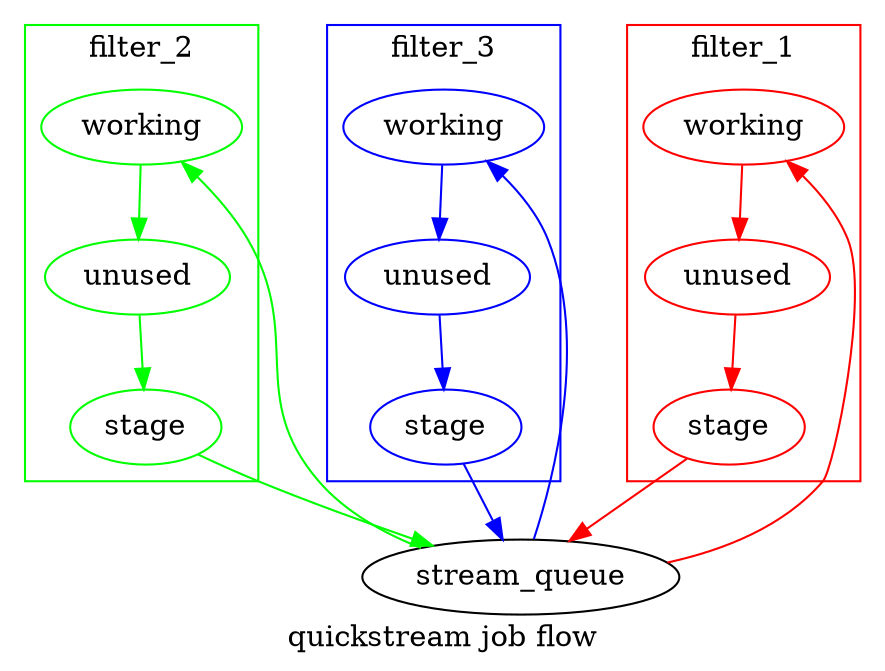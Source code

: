 digraph {

    label="quickstream job flow";

    subgraph cluster_0 {
        label="filter_1";
        color=red;
        filter_1_stage [label="stage", color=red];
        filter_1_unused [label="unused", color=red];
        filter_1_working [label="working", color=red];
    }

    subgraph cluster_1 {
        label="filter_2";
        color=green;
        filter_2_stage [label="stage", color=green];
        filter_2_unused [label="unused", color=green];
        filter_2_working [label="working", color=green];
    }

    subgraph cluster_2 {
        label="filter_3";
        color=blue;
        filter_3_stage [label="stage", color=blue];
        filter_3_unused [label="unused", color=blue];
        filter_3_working [label="working", color=blue];
    }


    filter_1_unused  -> filter_1_stage [color=red];
    filter_1_stage   -> stream_queue [color=red];
    stream_queue     -> filter_1_working [color=red];
    filter_1_working -> filter_1_unused [color=red];

    filter_2_unused  -> filter_2_stage [color=green];
    filter_2_stage   -> stream_queue [color=green];
    stream_queue     -> filter_2_working [color=green];
    filter_2_working -> filter_2_unused [color=green];

    filter_3_unused  -> filter_3_stage [color=blue];
    filter_3_stage   -> stream_queue [color=blue];
    stream_queue     -> filter_3_working [color=blue];
    filter_3_working -> filter_3_unused [color=blue];
}
